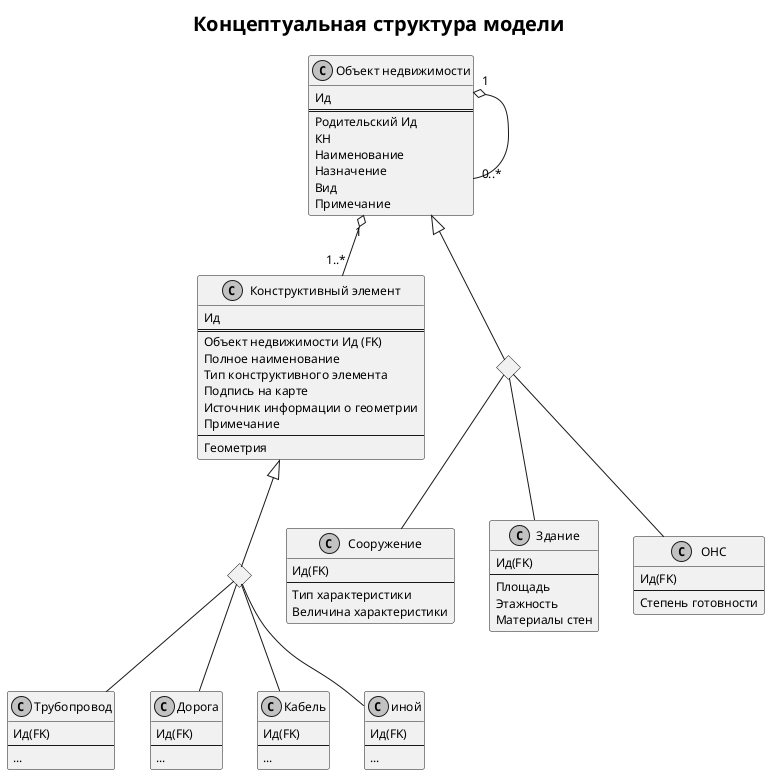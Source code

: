 @startuml
skinparam monochrome true
skinparam defaultFontName PTSerif
skinparam defaultFontSize 12
skinparam TitleFontSize 20

title **Концептуальная структура модели**

' При обновлении диаграммы необходимо регенировать ссылку на неё.

class "Объект недвижимости"
{
    Ид
    ==
    Родительский Ид
    КН
    Наименование
    Назначение
    Вид
    Примечание
}

class "Конструктивный элемент"
{
    Ид
    ==
    Объект недвижимости Ид (FK)
    Полное наименование
    Тип конструктивного элемента
    Подпись на карте    
    Источник информации о геометрии
    Примечание
    --
    Геометрия
}

class Трубопровод
{
    Ид(FK)
    --
    ...
}

class Дорога
{
    Ид(FK)
    --
    ... 
}

class Кабель
{
    Ид(FK)
    --
    ...
}

class "иной"
{
    Ид(FK)
    --
    ...
}

class Сооружение
{
    Ид(FK)
    --
    Тип характеристики
    Величина характеристики
}

class Здание
{
    Ид(FK)
    --
    Площадь
    Этажность
    Материалы стен
}

class ОНС
{
    Ид(FK)
    --
    Степень готовности
}

<> diamond
<> diamondd

"Объект недвижимости" "1" o-- "1..*" "Конструктивный элемент"
"Объект недвижимости" "1" o-- "0..*" "Объект недвижимости"


"Конструктивный элемент" <|--  diamond
diamond -- Трубопровод
diamond -- Дорога
diamond -- Кабель
diamond -- иной

"Объект недвижимости" <|--  diamondd
diamondd -- Сооружение
diamondd -- Здание
diamondd -- ОНС

@enduml